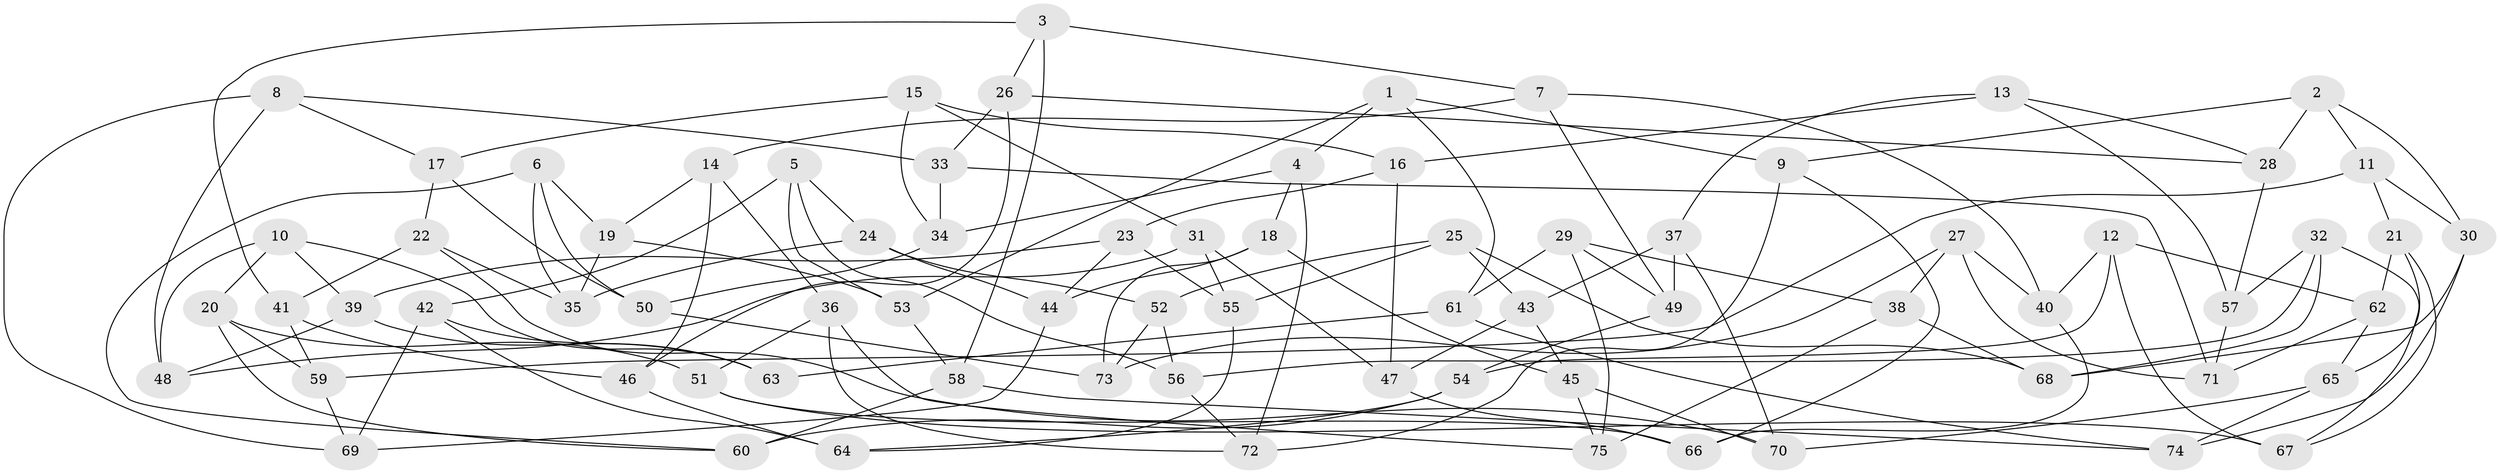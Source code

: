// coarse degree distribution, {3: 0.3181818181818182, 2: 0.09090909090909091, 5: 0.09090909090909091, 8: 0.13636363636363635, 6: 0.09090909090909091, 4: 0.13636363636363635, 7: 0.045454545454545456, 9: 0.09090909090909091}
// Generated by graph-tools (version 1.1) at 2025/03/03/04/25 22:03:06]
// undirected, 75 vertices, 150 edges
graph export_dot {
graph [start="1"]
  node [color=gray90,style=filled];
  1;
  2;
  3;
  4;
  5;
  6;
  7;
  8;
  9;
  10;
  11;
  12;
  13;
  14;
  15;
  16;
  17;
  18;
  19;
  20;
  21;
  22;
  23;
  24;
  25;
  26;
  27;
  28;
  29;
  30;
  31;
  32;
  33;
  34;
  35;
  36;
  37;
  38;
  39;
  40;
  41;
  42;
  43;
  44;
  45;
  46;
  47;
  48;
  49;
  50;
  51;
  52;
  53;
  54;
  55;
  56;
  57;
  58;
  59;
  60;
  61;
  62;
  63;
  64;
  65;
  66;
  67;
  68;
  69;
  70;
  71;
  72;
  73;
  74;
  75;
  1 -- 4;
  1 -- 61;
  1 -- 9;
  1 -- 53;
  2 -- 11;
  2 -- 9;
  2 -- 28;
  2 -- 30;
  3 -- 26;
  3 -- 41;
  3 -- 7;
  3 -- 58;
  4 -- 18;
  4 -- 72;
  4 -- 34;
  5 -- 56;
  5 -- 53;
  5 -- 24;
  5 -- 42;
  6 -- 50;
  6 -- 60;
  6 -- 35;
  6 -- 19;
  7 -- 49;
  7 -- 40;
  7 -- 14;
  8 -- 17;
  8 -- 48;
  8 -- 69;
  8 -- 33;
  9 -- 72;
  9 -- 66;
  10 -- 20;
  10 -- 63;
  10 -- 48;
  10 -- 39;
  11 -- 59;
  11 -- 30;
  11 -- 21;
  12 -- 62;
  12 -- 40;
  12 -- 67;
  12 -- 54;
  13 -- 57;
  13 -- 16;
  13 -- 37;
  13 -- 28;
  14 -- 46;
  14 -- 36;
  14 -- 19;
  15 -- 34;
  15 -- 16;
  15 -- 31;
  15 -- 17;
  16 -- 47;
  16 -- 23;
  17 -- 22;
  17 -- 50;
  18 -- 73;
  18 -- 44;
  18 -- 45;
  19 -- 53;
  19 -- 35;
  20 -- 60;
  20 -- 51;
  20 -- 59;
  21 -- 67;
  21 -- 65;
  21 -- 62;
  22 -- 35;
  22 -- 70;
  22 -- 41;
  23 -- 39;
  23 -- 44;
  23 -- 55;
  24 -- 44;
  24 -- 35;
  24 -- 52;
  25 -- 52;
  25 -- 55;
  25 -- 43;
  25 -- 68;
  26 -- 46;
  26 -- 33;
  26 -- 28;
  27 -- 73;
  27 -- 38;
  27 -- 71;
  27 -- 40;
  28 -- 57;
  29 -- 61;
  29 -- 75;
  29 -- 49;
  29 -- 38;
  30 -- 74;
  30 -- 68;
  31 -- 55;
  31 -- 48;
  31 -- 47;
  32 -- 56;
  32 -- 57;
  32 -- 68;
  32 -- 67;
  33 -- 71;
  33 -- 34;
  34 -- 50;
  36 -- 72;
  36 -- 51;
  36 -- 75;
  37 -- 43;
  37 -- 70;
  37 -- 49;
  38 -- 75;
  38 -- 68;
  39 -- 48;
  39 -- 63;
  40 -- 66;
  41 -- 46;
  41 -- 59;
  42 -- 64;
  42 -- 63;
  42 -- 69;
  43 -- 45;
  43 -- 47;
  44 -- 69;
  45 -- 75;
  45 -- 70;
  46 -- 64;
  47 -- 66;
  49 -- 54;
  50 -- 73;
  51 -- 67;
  51 -- 66;
  52 -- 73;
  52 -- 56;
  53 -- 58;
  54 -- 60;
  54 -- 64;
  55 -- 64;
  56 -- 72;
  57 -- 71;
  58 -- 60;
  58 -- 74;
  59 -- 69;
  61 -- 63;
  61 -- 74;
  62 -- 65;
  62 -- 71;
  65 -- 74;
  65 -- 70;
}
